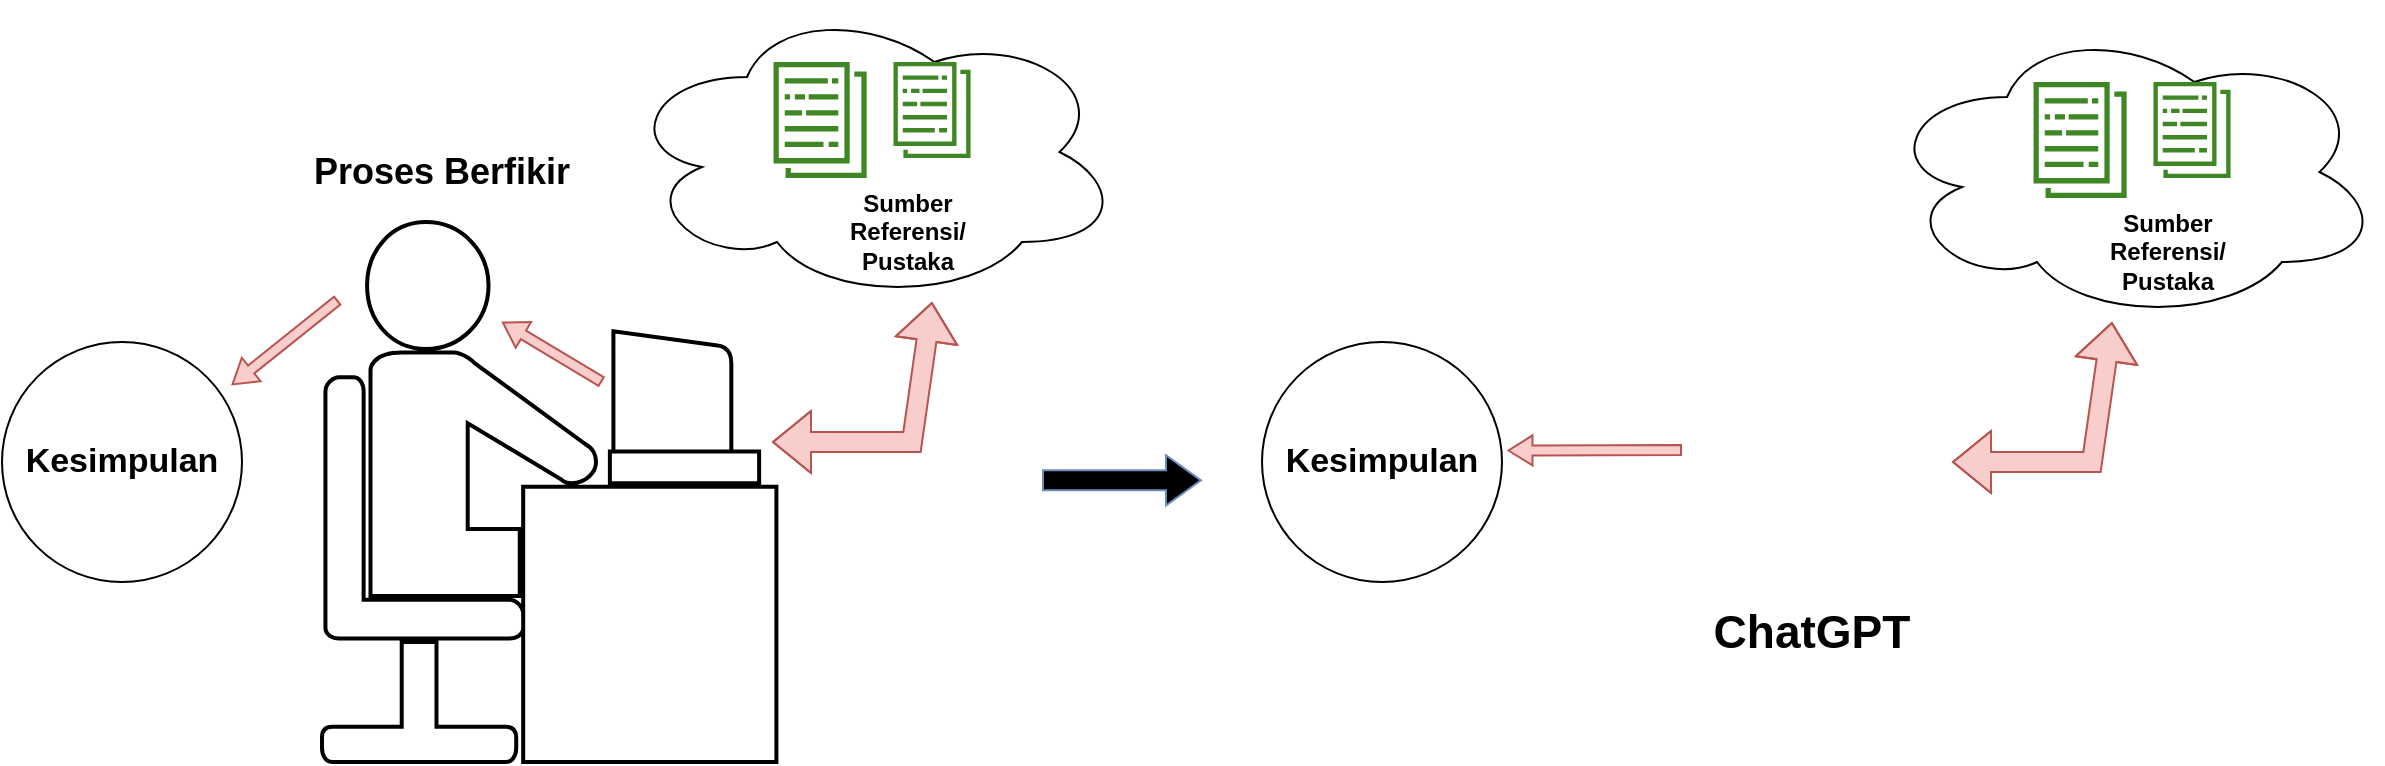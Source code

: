 <mxfile version="21.0.2" type="github">
  <diagram name="Page-1" id="QDCNXK1DCwOD11ptDskI">
    <mxGraphModel dx="1909" dy="1133" grid="1" gridSize="10" guides="1" tooltips="1" connect="1" arrows="1" fold="1" page="1" pageScale="1" pageWidth="850" pageHeight="1100" math="0" shadow="0">
      <root>
        <mxCell id="0" />
        <mxCell id="1" parent="0" />
        <mxCell id="rm7D73icBiYwJ0o7D1fD-1" value="" style="shape=mxgraph.cisco.people.androgenous_person;html=1;pointerEvents=1;dashed=0;strokeWidth=2;verticalLabelPosition=bottom;verticalAlign=top;align=center;outlineConnect=0;" vertex="1" parent="1">
          <mxGeometry x="270" y="230" width="227.2" height="270" as="geometry" />
        </mxCell>
        <mxCell id="rm7D73icBiYwJ0o7D1fD-8" value="&lt;b&gt;&lt;font style=&quot;font-size: 17px;&quot;&gt;Kesimpulan&lt;/font&gt;&lt;/b&gt;" style="shape=ellipse;html=1;dashed=0;whiteSpace=wrap;aspect=fixed;perimeter=ellipsePerimeter;" vertex="1" parent="1">
          <mxGeometry x="110" y="290" width="120" height="120" as="geometry" />
        </mxCell>
        <mxCell id="rm7D73icBiYwJ0o7D1fD-11" value="" style="shape=flexArrow;endArrow=classic;html=1;rounded=0;endWidth=14.118;endSize=5.506;fillColor=#000000;strokeColor=#6c8ebf;" edge="1" parent="1">
          <mxGeometry width="50" height="50" relative="1" as="geometry">
            <mxPoint x="630" y="359.17" as="sourcePoint" />
            <mxPoint x="710" y="359.17" as="targetPoint" />
          </mxGeometry>
        </mxCell>
        <mxCell id="rm7D73icBiYwJ0o7D1fD-15" value="" style="group" vertex="1" connectable="0" parent="1">
          <mxGeometry x="420" y="120" width="250" height="150" as="geometry" />
        </mxCell>
        <mxCell id="rm7D73icBiYwJ0o7D1fD-12" value="" style="ellipse;shape=cloud;whiteSpace=wrap;html=1;" vertex="1" parent="rm7D73icBiYwJ0o7D1fD-15">
          <mxGeometry width="250" height="150" as="geometry" />
        </mxCell>
        <mxCell id="rm7D73icBiYwJ0o7D1fD-6" value="" style="sketch=0;outlineConnect=0;fontColor=#232F3E;gradientColor=none;fillColor=#3F8624;strokeColor=none;dashed=0;verticalLabelPosition=bottom;verticalAlign=top;align=center;html=1;fontSize=12;fontStyle=0;aspect=fixed;pointerEvents=1;shape=mxgraph.aws4.data_set;" vertex="1" parent="rm7D73icBiYwJ0o7D1fD-15">
          <mxGeometry x="75.62" y="30" width="46.85" height="58" as="geometry" />
        </mxCell>
        <mxCell id="rm7D73icBiYwJ0o7D1fD-13" value="" style="sketch=0;outlineConnect=0;fontColor=#232F3E;gradientColor=none;fillColor=#3F8624;strokeColor=none;dashed=0;verticalLabelPosition=bottom;verticalAlign=top;align=center;html=1;fontSize=12;fontStyle=0;aspect=fixed;pointerEvents=1;shape=mxgraph.aws4.data_set;" vertex="1" parent="rm7D73icBiYwJ0o7D1fD-15">
          <mxGeometry x="135.62" y="30" width="38.77" height="48" as="geometry" />
        </mxCell>
        <mxCell id="rm7D73icBiYwJ0o7D1fD-14" value="Sumber Referensi/ Pustaka" style="text;html=1;strokeColor=none;fillColor=none;align=center;verticalAlign=middle;whiteSpace=wrap;rounded=0;fontStyle=1" vertex="1" parent="rm7D73icBiYwJ0o7D1fD-15">
          <mxGeometry x="100" y="100" width="85.61" height="30" as="geometry" />
        </mxCell>
        <mxCell id="rm7D73icBiYwJ0o7D1fD-16" value="" style="shape=flexArrow;endArrow=classic;startArrow=classic;html=1;rounded=0;fillColor=#f8cecc;strokeColor=#b85450;" edge="1" parent="1">
          <mxGeometry width="100" height="100" relative="1" as="geometry">
            <mxPoint x="495" y="340" as="sourcePoint" />
            <mxPoint x="575" y="270" as="targetPoint" />
            <Array as="points">
              <mxPoint x="565" y="340" />
            </Array>
          </mxGeometry>
        </mxCell>
        <mxCell id="rm7D73icBiYwJ0o7D1fD-18" value="" style="shape=flexArrow;endArrow=classic;html=1;rounded=0;width=5;endSize=3.66;endWidth=9;fillColor=#f8cecc;strokeColor=#b85450;" edge="1" parent="1">
          <mxGeometry width="50" height="50" relative="1" as="geometry">
            <mxPoint x="410" y="310" as="sourcePoint" />
            <mxPoint x="360" y="280" as="targetPoint" />
          </mxGeometry>
        </mxCell>
        <mxCell id="rm7D73icBiYwJ0o7D1fD-19" value="Proses Berfikir" style="text;html=1;strokeColor=none;fillColor=none;align=center;verticalAlign=middle;whiteSpace=wrap;rounded=0;fontStyle=1;fontSize=18;" vertex="1" parent="1">
          <mxGeometry x="260" y="190" width="140" height="30" as="geometry" />
        </mxCell>
        <mxCell id="rm7D73icBiYwJ0o7D1fD-20" value="" style="shape=flexArrow;endArrow=classic;html=1;rounded=0;width=5;endSize=3.66;endWidth=9;fillColor=#f8cecc;strokeColor=#b85450;" edge="1" parent="1">
          <mxGeometry width="50" height="50" relative="1" as="geometry">
            <mxPoint x="278" y="269" as="sourcePoint" />
            <mxPoint x="224.852" y="311.518" as="targetPoint" />
          </mxGeometry>
        </mxCell>
        <mxCell id="rm7D73icBiYwJ0o7D1fD-22" value="&lt;b&gt;&lt;font style=&quot;font-size: 17px;&quot;&gt;Kesimpulan&lt;/font&gt;&lt;/b&gt;" style="shape=ellipse;html=1;dashed=0;whiteSpace=wrap;aspect=fixed;perimeter=ellipsePerimeter;" vertex="1" parent="1">
          <mxGeometry x="740" y="290" width="120" height="120" as="geometry" />
        </mxCell>
        <mxCell id="rm7D73icBiYwJ0o7D1fD-24" value="" style="group" vertex="1" connectable="0" parent="1">
          <mxGeometry x="1050" y="130" width="250" height="150" as="geometry" />
        </mxCell>
        <mxCell id="rm7D73icBiYwJ0o7D1fD-25" value="" style="ellipse;shape=cloud;whiteSpace=wrap;html=1;" vertex="1" parent="rm7D73icBiYwJ0o7D1fD-24">
          <mxGeometry width="250" height="150" as="geometry" />
        </mxCell>
        <mxCell id="rm7D73icBiYwJ0o7D1fD-26" value="" style="sketch=0;outlineConnect=0;fontColor=#232F3E;gradientColor=none;fillColor=#3F8624;strokeColor=none;dashed=0;verticalLabelPosition=bottom;verticalAlign=top;align=center;html=1;fontSize=12;fontStyle=0;aspect=fixed;pointerEvents=1;shape=mxgraph.aws4.data_set;" vertex="1" parent="rm7D73icBiYwJ0o7D1fD-24">
          <mxGeometry x="75.62" y="30" width="46.85" height="58" as="geometry" />
        </mxCell>
        <mxCell id="rm7D73icBiYwJ0o7D1fD-27" value="" style="sketch=0;outlineConnect=0;fontColor=#232F3E;gradientColor=none;fillColor=#3F8624;strokeColor=none;dashed=0;verticalLabelPosition=bottom;verticalAlign=top;align=center;html=1;fontSize=12;fontStyle=0;aspect=fixed;pointerEvents=1;shape=mxgraph.aws4.data_set;" vertex="1" parent="rm7D73icBiYwJ0o7D1fD-24">
          <mxGeometry x="135.62" y="30" width="38.77" height="48" as="geometry" />
        </mxCell>
        <mxCell id="rm7D73icBiYwJ0o7D1fD-28" value="Sumber Referensi/ Pustaka" style="text;html=1;strokeColor=none;fillColor=none;align=center;verticalAlign=middle;whiteSpace=wrap;rounded=0;fontStyle=1" vertex="1" parent="rm7D73icBiYwJ0o7D1fD-24">
          <mxGeometry x="100" y="100" width="85.61" height="30" as="geometry" />
        </mxCell>
        <mxCell id="rm7D73icBiYwJ0o7D1fD-29" value="" style="shape=flexArrow;endArrow=classic;startArrow=classic;html=1;rounded=0;fillColor=#f8cecc;strokeColor=#b85450;" edge="1" parent="1">
          <mxGeometry width="100" height="100" relative="1" as="geometry">
            <mxPoint x="1085" y="350" as="sourcePoint" />
            <mxPoint x="1165" y="280" as="targetPoint" />
            <Array as="points">
              <mxPoint x="1155" y="350" />
            </Array>
          </mxGeometry>
        </mxCell>
        <mxCell id="rm7D73icBiYwJ0o7D1fD-32" value="" style="shape=flexArrow;endArrow=classic;html=1;rounded=0;width=5;endSize=3.66;endWidth=9;fillColor=#f8cecc;strokeColor=#b85450;entryX=1.023;entryY=0.452;entryDx=0;entryDy=0;entryPerimeter=0;" edge="1" parent="1" target="rm7D73icBiYwJ0o7D1fD-22">
          <mxGeometry width="50" height="50" relative="1" as="geometry">
            <mxPoint x="950" y="344" as="sourcePoint" />
            <mxPoint x="854.852" y="321.518" as="targetPoint" />
          </mxGeometry>
        </mxCell>
        <mxCell id="rm7D73icBiYwJ0o7D1fD-33" value="" style="shape=image;verticalLabelPosition=bottom;labelBackgroundColor=default;verticalAlign=top;aspect=fixed;imageAspect=0;image=https://uxwing.com/wp-content/themes/uxwing/download/brands-and-social-media/chatgpt-icon.png;" vertex="1" parent="1">
          <mxGeometry x="960" y="290" width="110" height="110" as="geometry" />
        </mxCell>
        <mxCell id="rm7D73icBiYwJ0o7D1fD-34" value="ChatGPT" style="text;html=1;strokeColor=none;fillColor=none;align=center;verticalAlign=middle;whiteSpace=wrap;rounded=0;fontStyle=1;fontSize=23;" vertex="1" parent="1">
          <mxGeometry x="945" y="420" width="140" height="30" as="geometry" />
        </mxCell>
      </root>
    </mxGraphModel>
  </diagram>
</mxfile>
